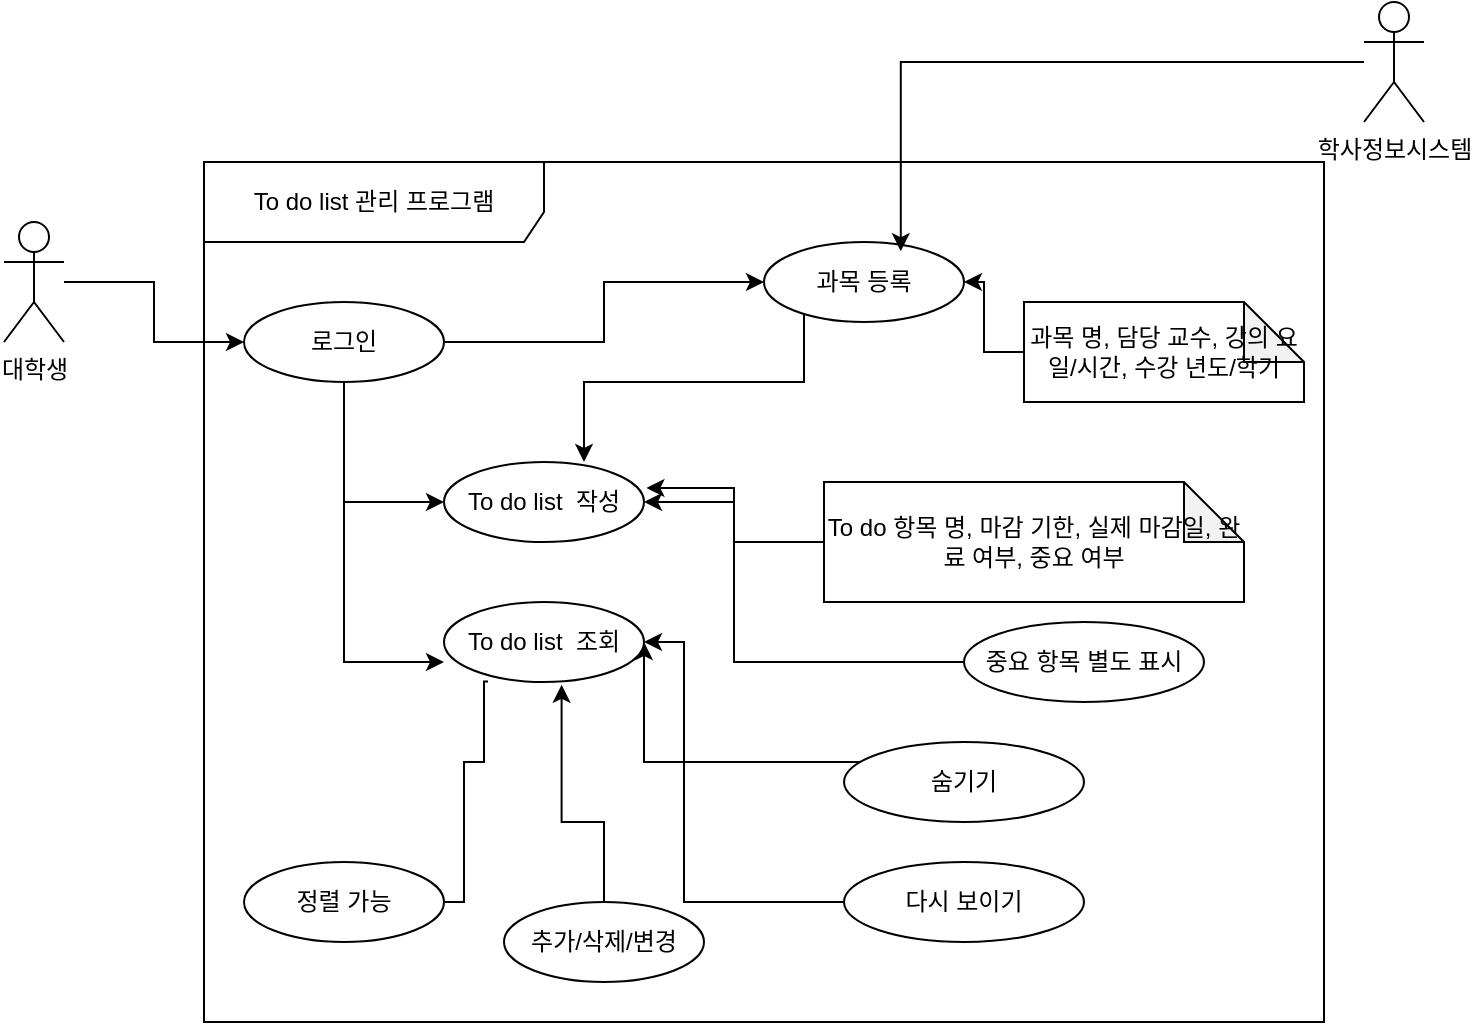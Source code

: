 <mxfile version="24.7.7">
  <diagram name="페이지-1" id="-M6A4RfG4pc1el1Wu2Hc">
    <mxGraphModel dx="1050" dy="565" grid="1" gridSize="10" guides="1" tooltips="1" connect="1" arrows="1" fold="1" page="1" pageScale="1" pageWidth="827" pageHeight="1169" math="0" shadow="0">
      <root>
        <mxCell id="0" />
        <mxCell id="1" parent="0" />
        <mxCell id="ka3fXw_Q3FNoIfpEX5oB-37" style="edgeStyle=orthogonalEdgeStyle;rounded=0;orthogonalLoop=1;jettySize=auto;html=1;entryX=0;entryY=0.5;entryDx=0;entryDy=0;" edge="1" parent="1" source="ka3fXw_Q3FNoIfpEX5oB-1" target="ka3fXw_Q3FNoIfpEX5oB-3">
          <mxGeometry relative="1" as="geometry" />
        </mxCell>
        <mxCell id="ka3fXw_Q3FNoIfpEX5oB-1" value="대학생" style="shape=umlActor;verticalLabelPosition=bottom;verticalAlign=top;html=1;" vertex="1" parent="1">
          <mxGeometry x="100" y="120" width="30" height="60" as="geometry" />
        </mxCell>
        <mxCell id="ka3fXw_Q3FNoIfpEX5oB-2" value="To do list 관리 프로그램" style="shape=umlFrame;whiteSpace=wrap;html=1;pointerEvents=0;width=170;height=40;" vertex="1" parent="1">
          <mxGeometry x="200" y="90" width="560" height="430" as="geometry" />
        </mxCell>
        <mxCell id="ka3fXw_Q3FNoIfpEX5oB-14" style="edgeStyle=orthogonalEdgeStyle;rounded=0;orthogonalLoop=1;jettySize=auto;html=1;entryX=0;entryY=0.5;entryDx=0;entryDy=0;" edge="1" parent="1" source="ka3fXw_Q3FNoIfpEX5oB-3" target="ka3fXw_Q3FNoIfpEX5oB-10">
          <mxGeometry relative="1" as="geometry" />
        </mxCell>
        <mxCell id="ka3fXw_Q3FNoIfpEX5oB-16" style="edgeStyle=orthogonalEdgeStyle;rounded=0;orthogonalLoop=1;jettySize=auto;html=1;entryX=0;entryY=0.5;entryDx=0;entryDy=0;" edge="1" parent="1" source="ka3fXw_Q3FNoIfpEX5oB-3" target="ka3fXw_Q3FNoIfpEX5oB-4">
          <mxGeometry relative="1" as="geometry" />
        </mxCell>
        <mxCell id="ka3fXw_Q3FNoIfpEX5oB-19" style="edgeStyle=orthogonalEdgeStyle;rounded=0;orthogonalLoop=1;jettySize=auto;html=1;entryX=0;entryY=0.5;entryDx=0;entryDy=0;exitX=0.22;exitY=0.995;exitDx=0;exitDy=0;exitPerimeter=0;" edge="1" parent="1" source="ka3fXw_Q3FNoIfpEX5oB-35" target="ka3fXw_Q3FNoIfpEX5oB-7">
          <mxGeometry relative="1" as="geometry">
            <mxPoint x="270" y="260" as="sourcePoint" />
            <Array as="points">
              <mxPoint x="340" y="350" />
              <mxPoint x="340" y="390" />
              <mxPoint x="330" y="390" />
              <mxPoint x="330" y="460" />
            </Array>
          </mxGeometry>
        </mxCell>
        <mxCell id="ka3fXw_Q3FNoIfpEX5oB-3" value="로그인" style="ellipse;whiteSpace=wrap;html=1;" vertex="1" parent="1">
          <mxGeometry x="220" y="160" width="100" height="40" as="geometry" />
        </mxCell>
        <mxCell id="ka3fXw_Q3FNoIfpEX5oB-4" value="To do list&amp;nbsp; 작성" style="ellipse;whiteSpace=wrap;html=1;" vertex="1" parent="1">
          <mxGeometry x="320" y="240" width="100" height="40" as="geometry" />
        </mxCell>
        <mxCell id="ka3fXw_Q3FNoIfpEX5oB-20" style="edgeStyle=orthogonalEdgeStyle;rounded=0;orthogonalLoop=1;jettySize=auto;html=1;entryX=1;entryY=0.5;entryDx=0;entryDy=0;" edge="1" parent="1" source="ka3fXw_Q3FNoIfpEX5oB-5" target="ka3fXw_Q3FNoIfpEX5oB-4">
          <mxGeometry relative="1" as="geometry">
            <Array as="points">
              <mxPoint x="570" y="340" />
              <mxPoint x="465" y="340" />
              <mxPoint x="465" y="260" />
            </Array>
          </mxGeometry>
        </mxCell>
        <mxCell id="ka3fXw_Q3FNoIfpEX5oB-5" value="중요 항목 별도 표시" style="ellipse;whiteSpace=wrap;html=1;" vertex="1" parent="1">
          <mxGeometry x="580" y="320" width="120" height="40" as="geometry" />
        </mxCell>
        <mxCell id="ka3fXw_Q3FNoIfpEX5oB-7" value="정렬 가능" style="ellipse;whiteSpace=wrap;html=1;" vertex="1" parent="1">
          <mxGeometry x="220" y="440" width="100" height="40" as="geometry" />
        </mxCell>
        <mxCell id="ka3fXw_Q3FNoIfpEX5oB-26" style="edgeStyle=orthogonalEdgeStyle;rounded=0;orthogonalLoop=1;jettySize=auto;html=1;exitX=0.5;exitY=0;exitDx=0;exitDy=0;entryX=0.588;entryY=1.035;entryDx=0;entryDy=0;entryPerimeter=0;" edge="1" parent="1" source="ka3fXw_Q3FNoIfpEX5oB-8" target="ka3fXw_Q3FNoIfpEX5oB-35">
          <mxGeometry relative="1" as="geometry">
            <mxPoint x="270" y="300" as="targetPoint" />
            <Array as="points">
              <mxPoint x="400" y="420" />
              <mxPoint x="379" y="420" />
            </Array>
          </mxGeometry>
        </mxCell>
        <mxCell id="ka3fXw_Q3FNoIfpEX5oB-8" value="추가/삭제/변경" style="ellipse;whiteSpace=wrap;html=1;" vertex="1" parent="1">
          <mxGeometry x="350" y="460" width="100" height="40" as="geometry" />
        </mxCell>
        <mxCell id="ka3fXw_Q3FNoIfpEX5oB-10" value="과목 등록" style="ellipse;whiteSpace=wrap;html=1;" vertex="1" parent="1">
          <mxGeometry x="480" y="130" width="100" height="40" as="geometry" />
        </mxCell>
        <mxCell id="ka3fXw_Q3FNoIfpEX5oB-24" style="edgeStyle=orthogonalEdgeStyle;rounded=0;orthogonalLoop=1;jettySize=auto;html=1;entryX=1;entryY=0.5;entryDx=0;entryDy=0;" edge="1" parent="1" source="ka3fXw_Q3FNoIfpEX5oB-12" target="ka3fXw_Q3FNoIfpEX5oB-35">
          <mxGeometry relative="1" as="geometry">
            <mxPoint x="460" y="260" as="targetPoint" />
            <Array as="points">
              <mxPoint x="420" y="390" />
            </Array>
          </mxGeometry>
        </mxCell>
        <mxCell id="ka3fXw_Q3FNoIfpEX5oB-12" value="숨기기" style="ellipse;whiteSpace=wrap;html=1;" vertex="1" parent="1">
          <mxGeometry x="520" y="380" width="120" height="40" as="geometry" />
        </mxCell>
        <mxCell id="ka3fXw_Q3FNoIfpEX5oB-25" style="edgeStyle=orthogonalEdgeStyle;rounded=0;orthogonalLoop=1;jettySize=auto;html=1;entryX=1;entryY=0.5;entryDx=0;entryDy=0;" edge="1" parent="1" source="ka3fXw_Q3FNoIfpEX5oB-13" target="ka3fXw_Q3FNoIfpEX5oB-35">
          <mxGeometry relative="1" as="geometry">
            <mxPoint x="460" y="300" as="targetPoint" />
            <Array as="points">
              <mxPoint x="440" y="460" />
              <mxPoint x="440" y="330" />
            </Array>
          </mxGeometry>
        </mxCell>
        <mxCell id="ka3fXw_Q3FNoIfpEX5oB-13" value="다시 보이기" style="ellipse;whiteSpace=wrap;html=1;" vertex="1" parent="1">
          <mxGeometry x="520" y="440" width="120" height="40" as="geometry" />
        </mxCell>
        <mxCell id="ka3fXw_Q3FNoIfpEX5oB-15" style="edgeStyle=orthogonalEdgeStyle;rounded=0;orthogonalLoop=1;jettySize=auto;html=1;entryX=0.7;entryY=0;entryDx=0;entryDy=0;entryPerimeter=0;" edge="1" parent="1" source="ka3fXw_Q3FNoIfpEX5oB-10" target="ka3fXw_Q3FNoIfpEX5oB-4">
          <mxGeometry relative="1" as="geometry">
            <Array as="points">
              <mxPoint x="500" y="200" />
              <mxPoint x="390" y="200" />
            </Array>
          </mxGeometry>
        </mxCell>
        <mxCell id="ka3fXw_Q3FNoIfpEX5oB-31" value="학사정보시스템" style="shape=umlActor;verticalLabelPosition=bottom;verticalAlign=top;html=1;" vertex="1" parent="1">
          <mxGeometry x="780" y="10" width="30" height="60" as="geometry" />
        </mxCell>
        <mxCell id="ka3fXw_Q3FNoIfpEX5oB-33" style="edgeStyle=orthogonalEdgeStyle;rounded=0;orthogonalLoop=1;jettySize=auto;html=1;entryX=0.684;entryY=0.115;entryDx=0;entryDy=0;entryPerimeter=0;" edge="1" parent="1" source="ka3fXw_Q3FNoIfpEX5oB-31" target="ka3fXw_Q3FNoIfpEX5oB-10">
          <mxGeometry relative="1" as="geometry" />
        </mxCell>
        <mxCell id="ka3fXw_Q3FNoIfpEX5oB-35" value="To do list&amp;nbsp; 조회" style="ellipse;whiteSpace=wrap;html=1;" vertex="1" parent="1">
          <mxGeometry x="320" y="310" width="100" height="40" as="geometry" />
        </mxCell>
        <mxCell id="ka3fXw_Q3FNoIfpEX5oB-36" style="edgeStyle=orthogonalEdgeStyle;rounded=0;orthogonalLoop=1;jettySize=auto;html=1;entryX=0;entryY=0.75;entryDx=0;entryDy=0;entryPerimeter=0;" edge="1" parent="1" source="ka3fXw_Q3FNoIfpEX5oB-3" target="ka3fXw_Q3FNoIfpEX5oB-35">
          <mxGeometry relative="1" as="geometry" />
        </mxCell>
        <mxCell id="ka3fXw_Q3FNoIfpEX5oB-41" style="edgeStyle=orthogonalEdgeStyle;rounded=0;orthogonalLoop=1;jettySize=auto;html=1;entryX=1;entryY=0.5;entryDx=0;entryDy=0;" edge="1" parent="1" source="ka3fXw_Q3FNoIfpEX5oB-39" target="ka3fXw_Q3FNoIfpEX5oB-10">
          <mxGeometry relative="1" as="geometry" />
        </mxCell>
        <mxCell id="ka3fXw_Q3FNoIfpEX5oB-39" value="과목 명, 담당 교수, 강의 요일/시간, 수강 년도/학기" style="shape=note;whiteSpace=wrap;html=1;backgroundOutline=1;darkOpacity=0.05;" vertex="1" parent="1">
          <mxGeometry x="610" y="160" width="140" height="50" as="geometry" />
        </mxCell>
        <mxCell id="ka3fXw_Q3FNoIfpEX5oB-40" value="To do 항목 명, 마감 기한, 실제 마감일, 완료 여부, 중요 여부" style="shape=note;whiteSpace=wrap;html=1;backgroundOutline=1;darkOpacity=0.05;" vertex="1" parent="1">
          <mxGeometry x="510" y="250" width="210" height="60" as="geometry" />
        </mxCell>
        <mxCell id="ka3fXw_Q3FNoIfpEX5oB-42" style="edgeStyle=orthogonalEdgeStyle;rounded=0;orthogonalLoop=1;jettySize=auto;html=1;entryX=1.012;entryY=0.325;entryDx=0;entryDy=0;entryPerimeter=0;" edge="1" parent="1" source="ka3fXw_Q3FNoIfpEX5oB-40" target="ka3fXw_Q3FNoIfpEX5oB-4">
          <mxGeometry relative="1" as="geometry" />
        </mxCell>
      </root>
    </mxGraphModel>
  </diagram>
</mxfile>
